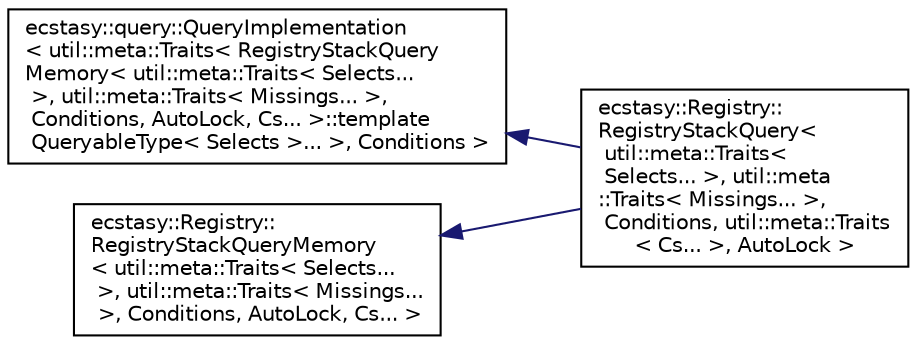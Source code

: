 digraph "Graphical Class Hierarchy"
{
 // LATEX_PDF_SIZE
  edge [fontname="Helvetica",fontsize="10",labelfontname="Helvetica",labelfontsize="10"];
  node [fontname="Helvetica",fontsize="10",shape=record];
  rankdir="LR";
  Node0 [label="ecstasy::query::QueryImplementation\l\< util::meta::Traits\< RegistryStackQuery\lMemory\< util::meta::Traits\< Selects...\l \>, util::meta::Traits\< Missings... \>,\l Conditions, AutoLock, Cs... \>::template\l QueryableType\< Selects \>... \>, Conditions \>",height=0.2,width=0.4,color="black", fillcolor="white", style="filled",URL="$classecstasy_1_1query_1_1_query_implementation.html",tooltip=" "];
  Node0 -> Node1 [dir="back",color="midnightblue",fontsize="10",style="solid",fontname="Helvetica"];
  Node1 [label="ecstasy::Registry::\lRegistryStackQuery\<\l util::meta::Traits\<\l Selects... \>, util::meta\l::Traits\< Missings... \>,\l Conditions, util::meta::Traits\l\< Cs... \>, AutoLock \>",height=0.2,width=0.4,color="black", fillcolor="white", style="filled",URL="$classecstasy_1_1_registry_1_1_registry_stack_query_3_01util_1_1meta_1_1_traits_3_01_selects_8_8_20e16f590d1e6d3a51f200dbd071ad9a.html",tooltip="Registry query allocating everything on the stack (if allocation required)."];
  Node165 [label="ecstasy::Registry::\lRegistryStackQueryMemory\l\< util::meta::Traits\< Selects...\l \>, util::meta::Traits\< Missings...\l \>, Conditions, AutoLock, Cs... \>",height=0.2,width=0.4,color="black", fillcolor="white", style="filled",URL="$classecstasy_1_1_registry_1_1_registry_stack_query_memory.html",tooltip=" "];
  Node165 -> Node1 [dir="back",color="midnightblue",fontsize="10",style="solid",fontname="Helvetica"];
}
